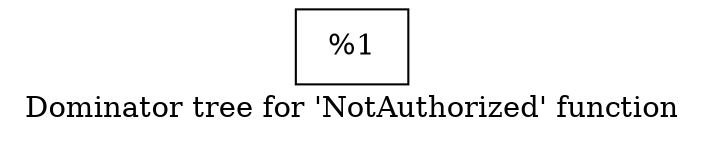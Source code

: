digraph "Dominator tree for 'NotAuthorized' function" {
	label="Dominator tree for 'NotAuthorized' function";

	Node0x258c150 [shape=record,label="{%1}"];
}

